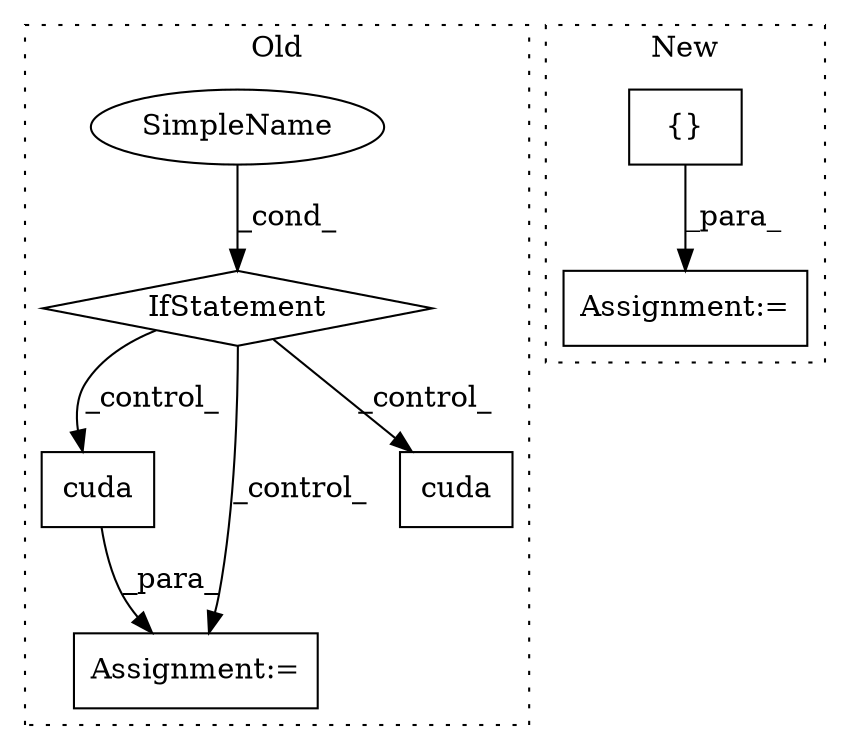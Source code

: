 digraph G {
subgraph cluster0 {
1 [label="cuda" a="32" s="1917" l="6" shape="box"];
4 [label="Assignment:=" a="7" s="1909" l="1" shape="box"];
5 [label="IfStatement" a="25" s="1678,1730" l="4,2" shape="diamond"];
6 [label="SimpleName" a="42" s="" l="" shape="ellipse"];
7 [label="cuda" a="32" s="1889" l="6" shape="box"];
label = "Old";
style="dotted";
}
subgraph cluster1 {
2 [label="{}" a="4" s="697,703" l="1,1" shape="box"];
3 [label="Assignment:=" a="7" s="801,877" l="53,2" shape="box"];
label = "New";
style="dotted";
}
1 -> 4 [label="_para_"];
2 -> 3 [label="_para_"];
5 -> 4 [label="_control_"];
5 -> 1 [label="_control_"];
5 -> 7 [label="_control_"];
6 -> 5 [label="_cond_"];
}